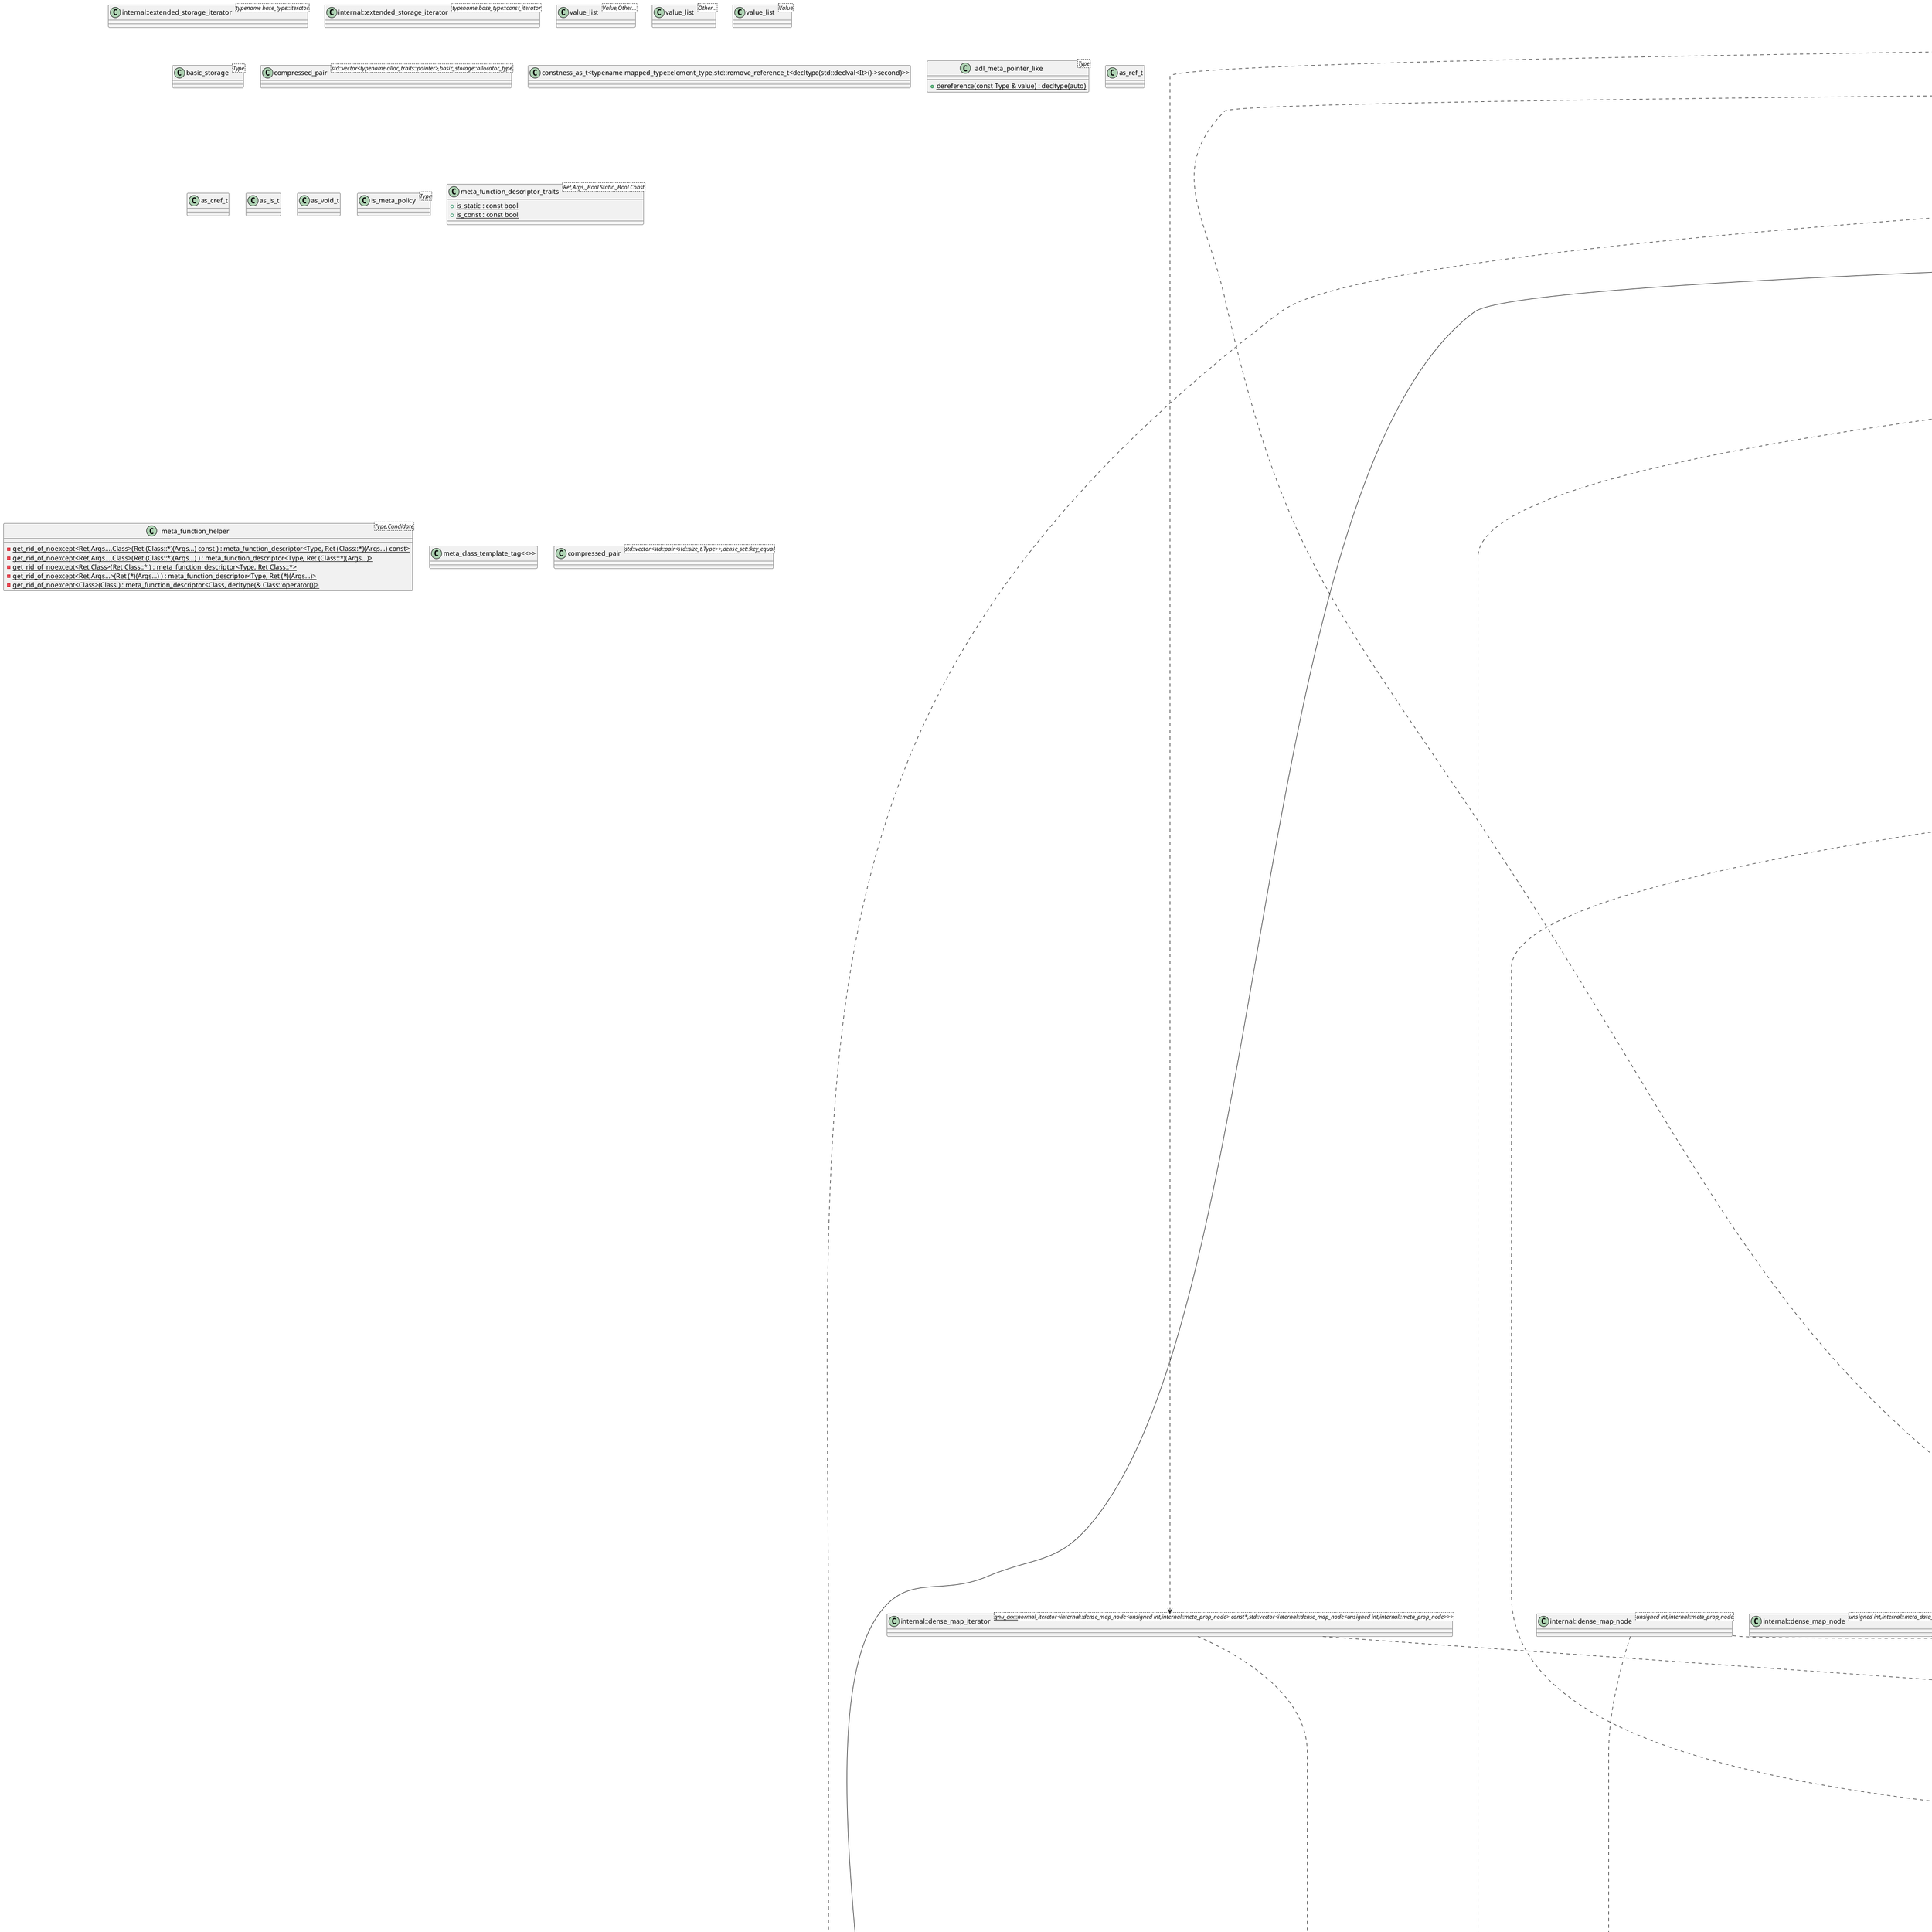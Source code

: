 @startuml
class "internal::dense_map_node<Key,Type>" as C_0001949040226502523653
class C_0001949040226502523653 {
}
class "internal::storage_iterator<std::vector<typename alloc_traits::pointer>>" as C_0002209338957740976162
class C_0002209338957740976162 {
}
class "internal::extended_storage_iterator<typename base_type::iterator,internal::storage_iterator<std::vector<typename alloc_traits::pointer>>>" as C_0000018044932043323221
class C_0000018044932043323221 {
}
class "internal::extended_storage_iterator<typename base_type::const_iterator,internal::storage_iterator<std::vector<typename alloc_traits::pointer>>>" as C_0000246104228557977884
class C_0000246104228557977884 {
}
class "internal::extended_storage_iterator<typename base_type::iterator>" as C_0000880421278423536144
class C_0000880421278423536144 {
}
class "internal::extended_storage_iterator<typename base_type::const_iterator>" as C_0001783428072821606564
class C_0001783428072821606564 {
}
class "internal::extended_group_iterator<basic_group<type_list<>,type_list<type-parameter-0-0...>,type_list<type-parameter-0-1...>>::iterator,owned_t,get_t<type-parameter-0-0...>>" as C_0000440103747575733986
class C_0000440103747575733986 {
}
class "internal::extended_group_iterator<basic_group<type_list<type-parameter-0-0...>,type_list<type-parameter-0-1...>,type_list<type-parameter-0-2...>>::iterator,owned_t<type-parameter-0-0...>,get_t<type-parameter-0-1...>>" as C_0001062876330760904480
class C_0001062876330760904480 {
}
class "internal::view_iterator<std::common_type_t<typename Get::base_type...,typename Exclude::base_type...>,sizeof...(Get) - 1u,sizeof...(Exclude)>" as C_0000390675639111256783
class C_0000390675639111256783 {
}
class "internal::extended_view_iterator<internal::view_iterator<std::common_type_t<typename Get::base_type...,typename Exclude::base_type...>,sizeof...(Get) - 1u,sizeof...(Exclude)>,Get...>" as C_0001780449445169454883
class C_0001780449445169454883 {
}
class "internal::meta_context" as C_0000538414692726589468
class C_0000538414692726589468 [[https://github.com/skypjack/entt/blob/fef921132cae7588213d0f9bcd2fb9c8ffd8b7fc/src/entt/meta/context.hpp#L21{meta_context}]] {
{static} +from(meta_ctx & ctx) : meta_context &
{static} +from(const meta_ctx & ctx) : const meta_context &
+value : dense_map<id_type,meta_type_node,identity> [[[https://github.com/skypjack/entt/blob/fef921132cae7588213d0f9bcd2fb9c8ffd8b7fc/src/entt/meta/context.hpp#L22{value}]]]
}
enum "internal::meta_traits" as C_0000280988144863594744
enum C_0000280988144863594744 [[https://github.com/skypjack/entt/blob/fef921132cae7588213d0f9bcd2fb9c8ffd8b7fc/src/entt/meta/node.hpp#L32{meta_traits}]] {
is_none
is_const
is_static
is_arithmetic
is_integral
is_signed
is_array
is_enum
is_class
is_meta_pointer_like
is_meta_sequence_container
is_meta_associative_container
_entt_enum_as_bitmask
}
class "internal::meta_prop_node" as C_0002287663038699269962
class C_0002287663038699269962 [[https://github.com/skypjack/entt/blob/fef921132cae7588213d0f9bcd2fb9c8ffd8b7fc/src/entt/meta/node.hpp#L50{meta_prop_node}]] {
+type : meta_type_node (*)(const meta_context &) noexcept [[[https://github.com/skypjack/entt/blob/fef921132cae7588213d0f9bcd2fb9c8ffd8b7fc/src/entt/meta/node.hpp#L51{type}]]]
+value : std::shared_ptr<void> [[[https://github.com/skypjack/entt/blob/fef921132cae7588213d0f9bcd2fb9c8ffd8b7fc/src/entt/meta/node.hpp#L52{value}]]]
}
class "internal::meta_base_node" as C_0001914246467647862418
class C_0001914246467647862418 [[https://github.com/skypjack/entt/blob/fef921132cae7588213d0f9bcd2fb9c8ffd8b7fc/src/entt/meta/node.hpp#L55{meta_base_node}]] {
+type : meta_type_node (*)(const meta_context &) noexcept [[[https://github.com/skypjack/entt/blob/fef921132cae7588213d0f9bcd2fb9c8ffd8b7fc/src/entt/meta/node.hpp#L56{type}]]]
+cast : const void *(*)(const void *) noexcept [[[https://github.com/skypjack/entt/blob/fef921132cae7588213d0f9bcd2fb9c8ffd8b7fc/src/entt/meta/node.hpp#L57{cast}]]]
}
class "internal::meta_conv_node" as C_0001744731429327847043
class C_0001744731429327847043 [[https://github.com/skypjack/entt/blob/fef921132cae7588213d0f9bcd2fb9c8ffd8b7fc/src/entt/meta/node.hpp#L60{meta_conv_node}]] {
+conv : meta_any (*)(const meta_ctx &,const void *) [[[https://github.com/skypjack/entt/blob/fef921132cae7588213d0f9bcd2fb9c8ffd8b7fc/src/entt/meta/node.hpp#L61{conv}]]]
}
class "internal::meta_ctor_node" as C_0001899008894225588729
class C_0001899008894225588729 [[https://github.com/skypjack/entt/blob/fef921132cae7588213d0f9bcd2fb9c8ffd8b7fc/src/entt/meta/node.hpp#L64{meta_ctor_node}]] {
+arity : size_type [[[https://github.com/skypjack/entt/blob/fef921132cae7588213d0f9bcd2fb9c8ffd8b7fc/src/entt/meta/node.hpp#L67{arity}]]]
+arg : meta_type (*)(const meta_ctx &,const size_type) noexcept [[[https://github.com/skypjack/entt/blob/fef921132cae7588213d0f9bcd2fb9c8ffd8b7fc/src/entt/meta/node.hpp#L68{arg}]]]
+invoke : meta_any (*)(const meta_ctx &,meta_any *const) [[[https://github.com/skypjack/entt/blob/fef921132cae7588213d0f9bcd2fb9c8ffd8b7fc/src/entt/meta/node.hpp#L69{invoke}]]]
}
class "internal::meta_dtor_node" as C_0000027853839799635237
class C_0000027853839799635237 [[https://github.com/skypjack/entt/blob/fef921132cae7588213d0f9bcd2fb9c8ffd8b7fc/src/entt/meta/node.hpp#L72{meta_dtor_node}]] {
+dtor : void (*)(void *) [[[https://github.com/skypjack/entt/blob/fef921132cae7588213d0f9bcd2fb9c8ffd8b7fc/src/entt/meta/node.hpp#L73{dtor}]]]
}
class "internal::meta_data_node" as C_0001300544611355739027
class C_0001300544611355739027 [[https://github.com/skypjack/entt/blob/fef921132cae7588213d0f9bcd2fb9c8ffd8b7fc/src/entt/meta/node.hpp#L76{meta_data_node}]] {
+traits : meta_traits [[[https://github.com/skypjack/entt/blob/fef921132cae7588213d0f9bcd2fb9c8ffd8b7fc/src/entt/meta/node.hpp#L79{traits}]]]
+arity : size_type [[[https://github.com/skypjack/entt/blob/fef921132cae7588213d0f9bcd2fb9c8ffd8b7fc/src/entt/meta/node.hpp#L80{arity}]]]
+type : meta_type_node (*)(const meta_context &) noexcept [[[https://github.com/skypjack/entt/blob/fef921132cae7588213d0f9bcd2fb9c8ffd8b7fc/src/entt/meta/node.hpp#L81{type}]]]
+arg : meta_type (*)(const meta_ctx &,const size_type) noexcept [[[https://github.com/skypjack/entt/blob/fef921132cae7588213d0f9bcd2fb9c8ffd8b7fc/src/entt/meta/node.hpp#L82{arg}]]]
+set : bool (*)(meta_handle,meta_any) [[[https://github.com/skypjack/entt/blob/fef921132cae7588213d0f9bcd2fb9c8ffd8b7fc/src/entt/meta/node.hpp#L83{set}]]]
+get : meta_any (*)(const meta_ctx &,meta_handle) [[[https://github.com/skypjack/entt/blob/fef921132cae7588213d0f9bcd2fb9c8ffd8b7fc/src/entt/meta/node.hpp#L84{get}]]]
+prop : dense_map<id_type,meta_prop_node,identity> [[[https://github.com/skypjack/entt/blob/fef921132cae7588213d0f9bcd2fb9c8ffd8b7fc/src/entt/meta/node.hpp#L85{prop}]]]
}
class "internal::meta_func_node" as C_0000946352673696314221
class C_0000946352673696314221 [[https://github.com/skypjack/entt/blob/fef921132cae7588213d0f9bcd2fb9c8ffd8b7fc/src/entt/meta/node.hpp#L88{meta_func_node}]] {
+traits : meta_traits [[[https://github.com/skypjack/entt/blob/fef921132cae7588213d0f9bcd2fb9c8ffd8b7fc/src/entt/meta/node.hpp#L91{traits}]]]
+arity : size_type [[[https://github.com/skypjack/entt/blob/fef921132cae7588213d0f9bcd2fb9c8ffd8b7fc/src/entt/meta/node.hpp#L92{arity}]]]
+ret : meta_type_node (*)(const meta_context &) noexcept [[[https://github.com/skypjack/entt/blob/fef921132cae7588213d0f9bcd2fb9c8ffd8b7fc/src/entt/meta/node.hpp#L93{ret}]]]
+arg : meta_type (*)(const meta_ctx &,const size_type) noexcept [[[https://github.com/skypjack/entt/blob/fef921132cae7588213d0f9bcd2fb9c8ffd8b7fc/src/entt/meta/node.hpp#L94{arg}]]]
+invoke : meta_any (*)(const meta_ctx &,meta_handle,meta_any *const) [[[https://github.com/skypjack/entt/blob/fef921132cae7588213d0f9bcd2fb9c8ffd8b7fc/src/entt/meta/node.hpp#L95{invoke}]]]
+next : std::shared_ptr<meta_func_node> [[[https://github.com/skypjack/entt/blob/fef921132cae7588213d0f9bcd2fb9c8ffd8b7fc/src/entt/meta/node.hpp#L96{next}]]]
+prop : dense_map<id_type,meta_prop_node,identity> [[[https://github.com/skypjack/entt/blob/fef921132cae7588213d0f9bcd2fb9c8ffd8b7fc/src/entt/meta/node.hpp#L97{prop}]]]
}
class "internal::meta_template_node" as C_0001018405862232678881
class C_0001018405862232678881 [[https://github.com/skypjack/entt/blob/fef921132cae7588213d0f9bcd2fb9c8ffd8b7fc/src/entt/meta/node.hpp#L100{meta_template_node}]] {
+arity : size_type [[[https://github.com/skypjack/entt/blob/fef921132cae7588213d0f9bcd2fb9c8ffd8b7fc/src/entt/meta/node.hpp#L103{arity}]]]
+type : meta_type_node (*)(const meta_context &) noexcept [[[https://github.com/skypjack/entt/blob/fef921132cae7588213d0f9bcd2fb9c8ffd8b7fc/src/entt/meta/node.hpp#L104{type}]]]
+arg : meta_type_node (*)(const meta_context &,const size_type) noexcept [[[https://github.com/skypjack/entt/blob/fef921132cae7588213d0f9bcd2fb9c8ffd8b7fc/src/entt/meta/node.hpp#L105{arg}]]]
}
class "internal::meta_type_descriptor" as C_0001527251533333513449
class C_0001527251533333513449 [[https://github.com/skypjack/entt/blob/fef921132cae7588213d0f9bcd2fb9c8ffd8b7fc/src/entt/meta/node.hpp#L108{meta_type_descriptor}]] {
+ctor : dense_map<id_type,meta_ctor_node,identity> [[[https://github.com/skypjack/entt/blob/fef921132cae7588213d0f9bcd2fb9c8ffd8b7fc/src/entt/meta/node.hpp#L109{ctor}]]]
+base : dense_map<id_type,meta_base_node,identity> [[[https://github.com/skypjack/entt/blob/fef921132cae7588213d0f9bcd2fb9c8ffd8b7fc/src/entt/meta/node.hpp#L110{base}]]]
+conv : dense_map<id_type,meta_conv_node,identity> [[[https://github.com/skypjack/entt/blob/fef921132cae7588213d0f9bcd2fb9c8ffd8b7fc/src/entt/meta/node.hpp#L111{conv}]]]
+data : dense_map<id_type,meta_data_node,identity> [[[https://github.com/skypjack/entt/blob/fef921132cae7588213d0f9bcd2fb9c8ffd8b7fc/src/entt/meta/node.hpp#L112{data}]]]
+func : dense_map<id_type,meta_func_node,identity> [[[https://github.com/skypjack/entt/blob/fef921132cae7588213d0f9bcd2fb9c8ffd8b7fc/src/entt/meta/node.hpp#L113{func}]]]
+prop : dense_map<id_type,meta_prop_node,identity> [[[https://github.com/skypjack/entt/blob/fef921132cae7588213d0f9bcd2fb9c8ffd8b7fc/src/entt/meta/node.hpp#L114{prop}]]]
}
class "internal::meta_type_node" as C_0000525053821134233418
class C_0000525053821134233418 [[https://github.com/skypjack/entt/blob/fef921132cae7588213d0f9bcd2fb9c8ffd8b7fc/src/entt/meta/node.hpp#L117{meta_type_node}]] {
+info : const type_info * [[[https://github.com/skypjack/entt/blob/fef921132cae7588213d0f9bcd2fb9c8ffd8b7fc/src/entt/meta/node.hpp#L120{info}]]]
+id : id_type [[[https://github.com/skypjack/entt/blob/fef921132cae7588213d0f9bcd2fb9c8ffd8b7fc/src/entt/meta/node.hpp#L121{id}]]]
+traits : meta_traits [[[https://github.com/skypjack/entt/blob/fef921132cae7588213d0f9bcd2fb9c8ffd8b7fc/src/entt/meta/node.hpp#L122{traits}]]]
+size_of : size_type [[[https://github.com/skypjack/entt/blob/fef921132cae7588213d0f9bcd2fb9c8ffd8b7fc/src/entt/meta/node.hpp#L123{size_of}]]]
+resolve : meta_type_node (*)(const meta_context &) noexcept [[[https://github.com/skypjack/entt/blob/fef921132cae7588213d0f9bcd2fb9c8ffd8b7fc/src/entt/meta/node.hpp#L124{resolve}]]]
+remove_pointer : meta_type_node (*)(const meta_context &) noexcept [[[https://github.com/skypjack/entt/blob/fef921132cae7588213d0f9bcd2fb9c8ffd8b7fc/src/entt/meta/node.hpp#L125{remove_pointer}]]]
+default_constructor : meta_any (*)(const meta_ctx &) [[[https://github.com/skypjack/entt/blob/fef921132cae7588213d0f9bcd2fb9c8ffd8b7fc/src/entt/meta/node.hpp#L126{default_constructor}]]]
+conversion_helper : double (*)(void *,const void *) [[[https://github.com/skypjack/entt/blob/fef921132cae7588213d0f9bcd2fb9c8ffd8b7fc/src/entt/meta/node.hpp#L127{conversion_helper}]]]
+from_void : meta_any (*)(const meta_ctx &,void *,const void *) [[[https://github.com/skypjack/entt/blob/fef921132cae7588213d0f9bcd2fb9c8ffd8b7fc/src/entt/meta/node.hpp#L128{from_void}]]]
+templ : meta_template_node [[[https://github.com/skypjack/entt/blob/fef921132cae7588213d0f9bcd2fb9c8ffd8b7fc/src/entt/meta/node.hpp#L129{templ}]]]
+dtor : meta_dtor_node [[[https://github.com/skypjack/entt/blob/fef921132cae7588213d0f9bcd2fb9c8ffd8b7fc/src/entt/meta/node.hpp#L130{dtor}]]]
+details : std::shared_ptr<meta_type_descriptor> [[[https://github.com/skypjack/entt/blob/fef921132cae7588213d0f9bcd2fb9c8ffd8b7fc/src/entt/meta/node.hpp#L131{details}]]]
}
class "internal::meta_range_iterator<Type,It>" as C_0001680061593450782610
class C_0001680061593450782610 [[https://github.com/skypjack/entt/blob/fef921132cae7588213d0f9bcd2fb9c8ffd8b7fc/src/entt/meta/range.hpp#L21{meta_range_iterator}]] {
+meta_range_iterator<Type, It>() : void
+meta_range_iterator<Type, It>(const meta_ctx & area, const It iter) : void
+operator++() : meta_range_iterator<Type,It> &
+operator++(int ) : meta_range_iterator<Type,It>
+operator--() : meta_range_iterator<Type,It> &
+operator--(int ) : meta_range_iterator<Type,It>
+operator+=(const difference_type value) : meta_range_iterator<Type,It> &
+operator+(const difference_type value) const : meta_range_iterator<Type,It>
+operator-=(const difference_type value) : meta_range_iterator<Type,It> &
+operator-(const difference_type value) const : meta_range_iterator<Type,It>
+operator[](const difference_type value) const : reference
+operator->() const : pointer
+operator*() const : reference
-it : It [[[https://github.com/skypjack/entt/blob/fef921132cae7588213d0f9bcd2fb9c8ffd8b7fc/src/entt/meta/range.hpp#L94{it}]]]
-ctx : const meta_ctx * [[[https://github.com/skypjack/entt/blob/fef921132cae7588213d0f9bcd2fb9c8ffd8b7fc/src/entt/meta/range.hpp#L95{ctx}]]]
}
class "internal::dense_map_node<unsigned int,internal::meta_prop_node>" as C_0001416586396588278868
class C_0001416586396588278868 {
}
class "internal::dense_map_iterator<__gnu_cxx::__normal_iterator<internal::dense_map_node<unsigned int,internal::meta_prop_node> const*,std::vector<internal::dense_map_node<unsigned int,internal::meta_prop_node>>>>" as C_0000256005029522348866
class C_0000256005029522348866 {
}
class "internal::meta_range_iterator<meta_prop,internal::dense_map_iterator<__gnu_cxx::__normal_iterator<internal::dense_map_node<unsigned int,internal::meta_prop_node> const*,std::vector<internal::dense_map_node<unsigned int,internal::meta_prop_node>>>>>" as C_0002022177154570931656
class C_0002022177154570931656 {
}
class "internal::dense_map_node<unsigned int,internal::meta_base_node>" as C_0000754015702115002224
class C_0000754015702115002224 {
}
class "internal::dense_map_iterator<__gnu_cxx::__normal_iterator<internal::dense_map_node<unsigned int,internal::meta_base_node> const*,std::vector<internal::dense_map_node<unsigned int,internal::meta_base_node>>>>" as C_0001730869697943472033
class C_0001730869697943472033 {
}
class "internal::meta_range_iterator<meta_type,internal::dense_map_iterator<__gnu_cxx::__normal_iterator<internal::dense_map_node<unsigned int,internal::meta_base_node> const*,std::vector<internal::dense_map_node<unsigned int,internal::meta_base_node>>>>>" as C_0000687779808449181748
class C_0000687779808449181748 {
}
class "internal::dense_map_node<unsigned int,internal::meta_data_node>" as C_0001884142664040392323
class C_0001884142664040392323 {
}
class "internal::dense_map_iterator<__gnu_cxx::__normal_iterator<internal::dense_map_node<unsigned int,internal::meta_data_node> const*,std::vector<internal::dense_map_node<unsigned int,internal::meta_data_node>>>>" as C_0001620061075178992792
class C_0001620061075178992792 {
}
class "internal::meta_range_iterator<meta_data,internal::dense_map_iterator<__gnu_cxx::__normal_iterator<internal::dense_map_node<unsigned int,internal::meta_data_node> const*,std::vector<internal::dense_map_node<unsigned int,internal::meta_data_node>>>>>" as C_0000948210315575492179
class C_0000948210315575492179 {
}
class "internal::dense_map_node<unsigned int,internal::meta_func_node>" as C_0001766152460412506334
class C_0001766152460412506334 {
}
class "internal::dense_map_iterator<__gnu_cxx::__normal_iterator<internal::dense_map_node<unsigned int,internal::meta_func_node> const*,std::vector<internal::dense_map_node<unsigned int,internal::meta_func_node>>>>" as C_0001946512673470579741
class C_0001946512673470579741 {
}
class "internal::meta_range_iterator<meta_func,internal::dense_map_iterator<__gnu_cxx::__normal_iterator<internal::dense_map_node<unsigned int,internal::meta_func_node> const*,std::vector<internal::dense_map_node<unsigned int,internal::meta_func_node>>>>>" as C_0001890063025567647345
class C_0001890063025567647345 {
}
class "internal::is_dynamic_sequence_container<,=void>" as C_0001962535575840304398
class C_0001962535575840304398 [[https://github.com/skypjack/entt/blob/fef921132cae7588213d0f9bcd2fb9c8ffd8b7fc/src/entt/meta/container.hpp#L30{is_dynamic_sequence_container}]] {
}
class "internal::is_dynamic_sequence_container<Type,void>" as C_0001155409705821895096
class C_0001155409705821895096 [[https://github.com/skypjack/entt/blob/fef921132cae7588213d0f9bcd2fb9c8ffd8b7fc/src/entt/meta/container.hpp#L33{is_dynamic_sequence_container}]] {
}
class "internal::is_key_only_meta_associative_container<,=void>" as C_0000247160601387657120
class C_0000247160601387657120 [[https://github.com/skypjack/entt/blob/fef921132cae7588213d0f9bcd2fb9c8ffd8b7fc/src/entt/meta/container.hpp#L36{is_key_only_meta_associative_container}]] {
}
class "internal::is_key_only_meta_associative_container<Type,void>" as C_0002100854792893821829
class C_0002100854792893821829 [[https://github.com/skypjack/entt/blob/fef921132cae7588213d0f9bcd2fb9c8ffd8b7fc/src/entt/meta/container.hpp#L39{is_key_only_meta_associative_container}]] {
}
class "internal::basic_meta_sequence_container_traits<Type>" as C_0001210939812952245161
class C_0001210939812952245161 [[https://github.com/skypjack/entt/blob/fef921132cae7588213d0f9bcd2fb9c8ffd8b7fc/src/entt/meta/container.hpp#L42{basic_meta_sequence_container_traits}]] {
{static} +size(const any & container) : size_type
{static} +resize(any & container, size_type sz) : bool
{static} +iter(const meta_ctx & ctx, any & container, const bool as_end) : iterator
{static} +insert_or_erase(const meta_ctx & ctx, any & container, const any & handle, meta_any & value) : iterator
}
class "internal::basic_meta_associative_container_traits<Type>" as C_0001867570166306127929
class C_0001867570166306127929 [[https://github.com/skypjack/entt/blob/fef921132cae7588213d0f9bcd2fb9c8ffd8b7fc/src/entt/meta/container.hpp#L98{basic_meta_associative_container_traits}]] {
{static} +size(const any & container) : size_type
{static} +clear(any & container) : bool
{static} +iter(const meta_ctx & ctx, any & container, const bool as_end) : iterator
{static} +insert_or_erase(any & container, meta_any & key, meta_any & value) : size_type
{static} +find(const meta_ctx & ctx, any & container, meta_any & key) : iterator
{static} +key_only : const auto [[[https://github.com/skypjack/entt/blob/fef921132cae7588213d0f9bcd2fb9c8ffd8b7fc/src/entt/meta/container.hpp#L102{key_only}]]]
}
class "type_list<First,Other...>" as C_0001723716587279733623
class C_0001723716587279733623 {
}
class "type_list<Other...>" as C_0000401973545844492876
class C_0000401973545844492876 {
}
class "type_list<Type,Other...>" as C_0000496685335806935509
class C_0000496685335806935509 {
}
class "type_list" as C_0000816653833137337534
class C_0000816653833137337534 {
}
class "type_list<Type...>" as C_0000150299823092418682
class C_0000150299823092418682 {
}
class "value_list<Value,Other...>" as C_0001276342508473126665
class C_0001276342508473126665 {
}
class "value_list<Other...>" as C_0000669672540584988414
class C_0000669672540584988414 {
}
class "value_list<Value>" as C_0000114548431562228752
class C_0000114548431562228752 {
}
class "compressed_pair<std::vector<std::size_t>,dense_map::hasher>" as C_0001686486826919845415
class C_0001686486826919845415 {
}
class "compressed_pair<std::vector<internal::dense_map_node<Key,Type>>,dense_map::key_equal>" as C_0000507249114974527684
class C_0000507249114974527684 {
}
class "basic_storage<Type>" as C_0000604750336572959053
class C_0000604750336572959053 {
}
class "basic_registry" as C_0002264387755278828673
class C_0002264387755278828673 {
}
class "basic_handle<basic_registry,Args...>" as C_0000373210226805056699
class C_0000373210226805056699 {
}
class "type_list_transform_t<Get,storage_for>" as C_0001934751505825948529
class C_0001934751505825948529 {
}
class "type_list_transform_t<Exclude,storage_for>" as C_0001284155302502968847
class C_0001284155302502968847 {
}
class "basic_view<type_list_transform_t<Get,storage_for>,type_list_transform_t<Exclude,storage_for>>" as C_0001034581343962934250
class C_0001034581343962934250 {
}
class "type_list_transform_t<Owned,storage_for>" as C_0001818618597505735573
class C_0001818618597505735573 {
}
class "basic_group<type_list_transform_t<Owned,storage_for>,type_list_transform_t<Get,storage_for>,type_list_transform_t<Exclude,storage_for>>" as C_0002026173216716894202
class C_0002026173216716894202 {
}
class "basic_any" as C_0002066456960134789731
class C_0002066456960134789731 {
}
class "delegate<Ret(Args...)>" as C_0000011977380754407836
class C_0000011977380754407836 {
}
class "delegate<void(void *)>" as C_0001338234208699310194
class C_0001338234208699310194 {
}
class "sigh<Ret(Args...),Allocator>" as C_0001654528939521938342
class C_0001654528939521938342 {
}
class "basic_registry<typename Type::entity_type,typename Type::base_type::allocator_type>" as C_0000457430710378177051
class C_0000457430710378177051 {
}
class "sigh<void(basic_registry<typename Type::entity_type,typename Type::base_type::allocator_type> &,const typename Type::entity_type),typename Type::allocator_type>" as C_0001194940276112359990
class C_0001194940276112359990 {
}
class "compressed_pair<std::vector<typename alloc_traits::pointer>,basic_storage::allocator_type>" as C_0002071883873613020951
class C_0002071883873613020951 {
}
class "type_list<Owned...>" as C_0000152445147622989908
class C_0000152445147622989908 {
}
class "type_list<Get...>" as C_0001924778053637683860
class C_0001924778053637683860 {
}
class "type_list<Exclude...>" as C_0000880809990211728775
class C_0000880809990211728775 {
}
class "type_list<type-parameter-0-0...>" as C_0000551651351962443750
class C_0000551651351962443750 {
}
class "type_list<type-parameter-0-1...>" as C_0001445398420447762901
class C_0001445398420447762901 {
}
class "type_list<type-parameter-1-0...>" as C_0001581716270673090485
class C_0001581716270673090485 {
}
class "type_list<type-parameter-1-1...>" as C_0000515135022708998009
class C_0000515135022708998009 {
}
class "type_list<Get>" as C_0000546039440085833388
class C_0000546039440085833388 {
}
class "constness_as_t<typename mapped_type::element_type,std::remove_reference_t<decltype(std::declval<It>()->second)>>" as C_0001669075289880192202
class C_0001669075289880192202 {
}
class "basic_any<0u>" as C_0001720362734447604481
class C_0001720362734447604481 {
}
class "dense_map<internal::registry_context::key_type,basic_any<0u>,identity>" as C_0000234410286508720676
class C_0000234410286508720676 {
}
class "type_list<type-parameter-1-2...>" as C_0001713344560538845956
class C_0001713344560538845956 {
}
class "basic_sparse_set<Entity,Allocator>" as C_0000905480437473060417
class C_0000905480437473060417 {
}
class "dense_map<id_type,std::shared_ptr<basic_sparse_set<Entity,Allocator>>,identity,std::equal_to,typename alloc_traits::template rebind_alloc<std::pair<const id_type,std::shared_ptr<base_type>>>>" as C_0001783734328370983242
class C_0001783734328370983242 {
}
class "dense_map<id_type,internal::meta_type_node,identity>" as C_0001131971734310342207
class C_0001131971734310342207 {
}
class "meta_ctx_arg_t" as C_0000464234600847097780
class C_0000464234600847097780 [[https://github.com/skypjack/entt/blob/fef921132cae7588213d0f9bcd2fb9c8ffd8b7fc/src/entt/meta/context.hpp#L36{meta_ctx_arg_t}]] {
}
class "meta_ctx" as C_0002081920116707811987
class C_0002081920116707811987 [[https://github.com/skypjack/entt/blob/fef921132cae7588213d0f9bcd2fb9c8ffd8b7fc/src/entt/meta/context.hpp#L42{meta_ctx}]] {
}
class "adl_meta_pointer_like<Type>" as C_0000287995227400462696
class C_0000287995227400462696 [[https://github.com/skypjack/entt/blob/fef921132cae7588213d0f9bcd2fb9c8ffd8b7fc/src/entt/meta/adl_pointer.hpp#L22{adl_meta_pointer_like}]] {
{static} +dereference(const Type & value) : decltype(auto)
}
class "is_meta_pointer_like<>" as C_0000654842191423348582
class C_0000654842191423348582 [[https://github.com/skypjack/entt/blob/fef921132cae7588213d0f9bcd2fb9c8ffd8b7fc/src/entt/meta/type_traits.hpp#L36{is_meta_pointer_like}]] {
}
class "is_meta_pointer_like<const type-parameter-0-0>" as C_0001260407740088236296
class C_0001260407740088236296 [[https://github.com/skypjack/entt/blob/fef921132cae7588213d0f9bcd2fb9c8ffd8b7fc/src/entt/meta/type_traits.hpp#L44{is_meta_pointer_like}]] {
}
class "dense_map<id_type,internal::meta_prop_node,identity>" as C_0001822051852880390808
class C_0001822051852880390808 {
}
class "dense_map<id_type,internal::meta_ctor_node,identity>" as C_0000245335727889508469
class C_0000245335727889508469 {
}
class "dense_map<id_type,internal::meta_base_node,identity>" as C_0001461157616830626916
class C_0001461157616830626916 {
}
class "dense_map<id_type,internal::meta_conv_node,identity>" as C_0001393856659694978975
class C_0001393856659694978975 {
}
class "dense_map<id_type,internal::meta_data_node,identity>" as C_0000287209789921733675
class C_0000287209789921733675 {
}
class "dense_map<id_type,internal::meta_func_node,identity>" as C_0000478263940182268569
class C_0000478263940182268569 {
}
class "iterable_adaptor<internal::meta_range_iterator<Type,It>>" as C_0001880599329443562314
class C_0001880599329443562314 {
}
class "meta_sequence_container" as C_0001417960685261049940
class C_0001417960685261049940 [[https://github.com/skypjack/entt/blob/fef921132cae7588213d0f9bcd2fb9c8ffd8b7fc/src/entt/meta/meta.hpp#L30{meta_sequence_container}]] {
+meta_sequence_container(const meta_ctx & area = locator<meta_ctx>::value_or()) : void
+value_type() const : meta_type
+size() const : size_type
+resize(const size_type ) : bool
+clear() : bool
+begin() : iterator
+end() : iterator
+insert(iterator , meta_any ) : iterator
+erase(iterator ) : iterator
+operator[](const size_type ) : meta_any
+operator bool() const : bool
+rebind<Type>(any instance) : void
-ctx : const meta_ctx * [[[https://github.com/skypjack/entt/blob/fef921132cae7588213d0f9bcd2fb9c8ffd8b7fc/src/entt/meta/meta.hpp#L73{ctx}]]]
-value_type_node : internal::meta_type_node (*)(const internal::meta_context &) [[[https://github.com/skypjack/entt/blob/fef921132cae7588213d0f9bcd2fb9c8ffd8b7fc/src/entt/meta/meta.hpp#L74{value_type_node}]]]
-size_fn : size_type (*)(const any &) noexcept [[[https://github.com/skypjack/entt/blob/fef921132cae7588213d0f9bcd2fb9c8ffd8b7fc/src/entt/meta/meta.hpp#L75{size_fn}]]]
-resize_fn : bool (*)(any &,size_type) [[[https://github.com/skypjack/entt/blob/fef921132cae7588213d0f9bcd2fb9c8ffd8b7fc/src/entt/meta/meta.hpp#L76{resize_fn}]]]
-iter_fn : iterator (*)(const meta_ctx &,any &,const bool) [[[https://github.com/skypjack/entt/blob/fef921132cae7588213d0f9bcd2fb9c8ffd8b7fc/src/entt/meta/meta.hpp#L77{iter_fn}]]]
-insert_or_erase_fn : iterator (*)(const meta_ctx &,any &,const any &,meta_any &) [[[https://github.com/skypjack/entt/blob/fef921132cae7588213d0f9bcd2fb9c8ffd8b7fc/src/entt/meta/meta.hpp#L78{insert_or_erase_fn}]]]
-storage : any [[[https://github.com/skypjack/entt/blob/fef921132cae7588213d0f9bcd2fb9c8ffd8b7fc/src/entt/meta/meta.hpp#L79{storage}]]]
}
class "meta_associative_container" as C_0000367312427546747580
class C_0000367312427546747580 [[https://github.com/skypjack/entt/blob/fef921132cae7588213d0f9bcd2fb9c8ffd8b7fc/src/entt/meta/meta.hpp#L83{meta_associative_container}]] {
+meta_associative_container(const meta_ctx & area = locator<meta_ctx>::value_or()) : void
+key_only() const : bool
+key_type() const : meta_type
+mapped_type() const : meta_type
+value_type() const : meta_type
+size() const : size_type
+clear() : bool
+begin() : iterator
+end() : iterator
+insert(meta_any ) : bool
+insert(meta_any , meta_any ) : bool
+erase(meta_any ) : size_type
+find(meta_any ) : iterator
+operator bool() const : bool
+rebind<Type>(any instance) : void
-ctx : const meta_ctx * [[[https://github.com/skypjack/entt/blob/fef921132cae7588213d0f9bcd2fb9c8ffd8b7fc/src/entt/meta/meta.hpp#L136{ctx}]]]
-key_only_container : bool [[[https://github.com/skypjack/entt/blob/fef921132cae7588213d0f9bcd2fb9c8ffd8b7fc/src/entt/meta/meta.hpp#L137{key_only_container}]]]
-key_type_node : internal::meta_type_node (*)(const internal::meta_context &) [[[https://github.com/skypjack/entt/blob/fef921132cae7588213d0f9bcd2fb9c8ffd8b7fc/src/entt/meta/meta.hpp#L138{key_type_node}]]]
-mapped_type_node : internal::meta_type_node (*)(const internal::meta_context &) [[[https://github.com/skypjack/entt/blob/fef921132cae7588213d0f9bcd2fb9c8ffd8b7fc/src/entt/meta/meta.hpp#L139{mapped_type_node}]]]
-value_type_node : internal::meta_type_node (*)(const internal::meta_context &) [[[https://github.com/skypjack/entt/blob/fef921132cae7588213d0f9bcd2fb9c8ffd8b7fc/src/entt/meta/meta.hpp#L140{value_type_node}]]]
-size_fn : size_type (*)(const any &) noexcept [[[https://github.com/skypjack/entt/blob/fef921132cae7588213d0f9bcd2fb9c8ffd8b7fc/src/entt/meta/meta.hpp#L141{size_fn}]]]
-clear_fn : bool (*)(any &) [[[https://github.com/skypjack/entt/blob/fef921132cae7588213d0f9bcd2fb9c8ffd8b7fc/src/entt/meta/meta.hpp#L142{clear_fn}]]]
-iter_fn : iterator (*)(const meta_ctx &,any &,const bool) [[[https://github.com/skypjack/entt/blob/fef921132cae7588213d0f9bcd2fb9c8ffd8b7fc/src/entt/meta/meta.hpp#L143{iter_fn}]]]
-insert_or_erase_fn : size_type (*)(any &,meta_any &,meta_any &) [[[https://github.com/skypjack/entt/blob/fef921132cae7588213d0f9bcd2fb9c8ffd8b7fc/src/entt/meta/meta.hpp#L144{insert_or_erase_fn}]]]
-find_fn : iterator (*)(const meta_ctx &,any &,meta_any &) [[[https://github.com/skypjack/entt/blob/fef921132cae7588213d0f9bcd2fb9c8ffd8b7fc/src/entt/meta/meta.hpp#L145{find_fn}]]]
-storage : any [[[https://github.com/skypjack/entt/blob/fef921132cae7588213d0f9bcd2fb9c8ffd8b7fc/src/entt/meta/meta.hpp#L146{storage}]]]
}
class "meta_any" as C_0001968309773337949765
class C_0001968309773337949765 [[https://github.com/skypjack/entt/blob/fef921132cae7588213d0f9bcd2fb9c8ffd8b7fc/src/entt/meta/meta.hpp#L150{meta_any}]] {
-release() : void
-meta_any(const meta_ctx & area, const meta_any & other, any ref) : void
+meta_any() : void
+meta_any(meta_ctx_arg_t , const meta_ctx & area) : void
+meta_any(const meta_ctx & area, const meta_any & other) : void
+meta_any(const meta_ctx & area, meta_any && other) : void
+meta_any(const meta_any & other) = default : void
+meta_any(meta_any && other) : void
+~meta_any() : void
+operator=(const meta_any & other) : meta_any &
+operator=(meta_any && other) : meta_any &
+type() const : meta_type
+data() const : const void *
+data() : void *
+get(const id_type id) const : meta_any
+get(const id_type id) : meta_any
+allow_cast(const meta_type & type) const : meta_any
+allow_cast(const meta_type & type) : bool
+assign(const meta_any & other) : bool
+assign(meta_any && other) : bool
+reset() : void
+as_sequence_container() : meta_sequence_container
+as_sequence_container() const : meta_sequence_container
+as_associative_container() : meta_associative_container
+as_associative_container() const : meta_associative_container
+operator*() const : meta_any
+operator bool() const : bool
+operator==(const meta_any & other) const : bool
+operator!=(const meta_any & other) const : bool
+as_ref() : meta_any
+as_ref() const : meta_any
+owner() const : bool
{static} -basic_vtable<Type>(const operation op, const any & value, void * other) : void
+meta_any<Type,Args...>(std::in_place_type_t<Type> , Args &&... args) : void
+meta_any<Type,Args...>(const meta_ctx & area, std::in_place_type_t<Type> , Args &&... args) : void
+meta_any<Type,=std::enable_if_t<! std::is_same_v<std::decay_t<Type>, meta_any> >>(Type && value) : void
+meta_any<Type,=std::enable_if_t<! std::is_same_v<std::decay_t<Type>, meta_any> >>(const meta_ctx & area, Type && value) : void
+operator=<Type>(Type && value) : std::enable_if_t<! std::is_same_v<std::decay_t<Type>, meta_any>, meta_any &>
+invoke<Args...>(const id_type id, Args &&... args) : meta_any
+invoke<Args...>(const id_type id, Args &&... args) : meta_any
+set<Type>(const id_type id, Type && value) : _Bool
+try_cast<Type>() : const Type *
+try_cast<Type>() : Type *
+cast<Type>() : Type
+cast<Type>() : Type
+allow_cast<Type>() : meta_any
+allow_cast<Type>() : _Bool
+emplace<Type,Args...>(Args &&... args) : void
-storage : any [[[https://github.com/skypjack/entt/blob/fef921132cae7588213d0f9bcd2fb9c8ffd8b7fc/src/entt/meta/meta.hpp#L602{storage}]]]
-ctx : const meta_ctx * [[[https://github.com/skypjack/entt/blob/fef921132cae7588213d0f9bcd2fb9c8ffd8b7fc/src/entt/meta/meta.hpp#L603{ctx}]]]
-node : internal::meta_type_node [[[https://github.com/skypjack/entt/blob/fef921132cae7588213d0f9bcd2fb9c8ffd8b7fc/src/entt/meta/meta.hpp#L604{node}]]]
-vtable : vtable_type * [[[https://github.com/skypjack/entt/blob/fef921132cae7588213d0f9bcd2fb9c8ffd8b7fc/src/entt/meta/meta.hpp#L605{vtable}]]]
}
enum "meta_any::operation" as C_0001491525687593005245
enum C_0001491525687593005245 [[https://github.com/skypjack/entt/blob/fef921132cae7588213d0f9bcd2fb9c8ffd8b7fc/src/entt/meta/meta.hpp#L151{meta_any##operation}]] {
deref
seq
assoc
}
class "meta_handle" as C_0001434100633440438851
class C_0001434100633440438851 [[https://github.com/skypjack/entt/blob/fef921132cae7588213d0f9bcd2fb9c8ffd8b7fc/src/entt/meta/meta.hpp#L638{meta_handle}]] {
+meta_handle() : void
+meta_handle(meta_ctx_arg_t , const meta_ctx & area) : void
+meta_handle(meta_any & value) : void
+meta_handle(const meta_any & value) : void
+meta_handle(const meta_ctx & area, const meta_handle & other) : void
+meta_handle(const meta_ctx & area, meta_handle && other) : void
+meta_handle(const meta_handle & ) : void
+meta_handle(meta_handle && ) = default : void
+operator=(const meta_handle & ) : meta_handle &
+operator=(meta_handle && ) = default : meta_handle &
+operator bool() const : bool
+operator->() : meta_any *
+operator->() const : const meta_any *
+meta_handle<Type,=std::enable_if_t<! std::is_same_v<std::decay_t<Type>, meta_handle> >>(const meta_ctx & ctx, Type & value) : void
+meta_handle<Type,=std::enable_if_t<! std::is_same_v<std::decay_t<Type>, meta_handle> >>(Type & value) : void
-any : meta_any [[[https://github.com/skypjack/entt/blob/fef921132cae7588213d0f9bcd2fb9c8ffd8b7fc/src/entt/meta/meta.hpp#L739{any}]]]
}
class "meta_prop" as C_0001799673578591754172
class C_0001799673578591754172 [[https://github.com/skypjack/entt/blob/fef921132cae7588213d0f9bcd2fb9c8ffd8b7fc/src/entt/meta/meta.hpp#L743{meta_prop}]] {
+meta_prop() : void
+meta_prop(const meta_ctx & area, const internal::meta_prop_node & curr) : void
+value() const : meta_any
+operator bool() const : bool
-node : const internal::meta_prop_node * [[[https://github.com/skypjack/entt/blob/fef921132cae7588213d0f9bcd2fb9c8ffd8b7fc/src/entt/meta/meta.hpp#L775{node}]]]
-ctx : const meta_ctx * [[[https://github.com/skypjack/entt/blob/fef921132cae7588213d0f9bcd2fb9c8ffd8b7fc/src/entt/meta/meta.hpp#L776{ctx}]]]
}
class "iterable_adaptor<internal::meta_range_iterator<meta_prop,internal::dense_map_iterator<__gnu_cxx::__normal_iterator<internal::dense_map_node<unsigned int,internal::meta_prop_node> const*,std::vector<internal::dense_map_node<unsigned int,internal::meta_prop_node>>>>>>" as C_0001282284798058207477
class C_0001282284798058207477 {
}
class "meta_data" as C_0000112740822490093753
class C_0000112740822490093753 [[https://github.com/skypjack/entt/blob/fef921132cae7588213d0f9bcd2fb9c8ffd8b7fc/src/entt/meta/meta.hpp#L780{meta_data}]] {
+meta_data() : void
+meta_data(const meta_ctx & area, const internal::meta_data_node & curr) : void
+arity() const : size_type
+is_const() const : bool
+is_static() const : bool
+type() const : meta_type
+get(meta_handle instance) const : meta_any
+arg(const size_type index) const : meta_type
+prop() const : iterable_adaptor<meta_prop,typename decltype(internal::meta_data_node::prop)::const_iterator>
+prop(const id_type key) const : meta_prop
+operator bool() const : bool
+set<Type>(meta_handle instance, Type && value) : _Bool
-node : const internal::meta_data_node * [[[https://github.com/skypjack/entt/blob/fef921132cae7588213d0f9bcd2fb9c8ffd8b7fc/src/entt/meta/meta.hpp#L880{node}]]]
-ctx : const meta_ctx * [[[https://github.com/skypjack/entt/blob/fef921132cae7588213d0f9bcd2fb9c8ffd8b7fc/src/entt/meta/meta.hpp#L881{ctx}]]]
}
class "meta_func" as C_0000702095689945499751
class C_0000702095689945499751 [[https://github.com/skypjack/entt/blob/fef921132cae7588213d0f9bcd2fb9c8ffd8b7fc/src/entt/meta/meta.hpp#L885{meta_func}]] {
+meta_func() : void
+meta_func(const meta_ctx & area, const internal::meta_func_node & curr) : void
+arity() const : size_type
+is_const() const : bool
+is_static() const : bool
+ret() const : meta_type
+arg(const size_type index) const : meta_type
+invoke(meta_handle instance, meta_any *const args, const size_type sz) const : meta_any
+prop() const : iterable_adaptor<meta_prop,typename decltype(internal::meta_func_node::prop)::const_iterator>
+prop(const id_type key) const : meta_prop
+next() const : meta_func
+operator bool() const : bool
+invoke<Args...>(meta_handle instance, Args &&... args) : meta_any
-node : const internal::meta_func_node * [[[https://github.com/skypjack/entt/blob/fef921132cae7588213d0f9bcd2fb9c8ffd8b7fc/src/entt/meta/meta.hpp#L1001{node}]]]
-ctx : const meta_ctx * [[[https://github.com/skypjack/entt/blob/fef921132cae7588213d0f9bcd2fb9c8ffd8b7fc/src/entt/meta/meta.hpp#L1002{ctx}]]]
}
class "iterable_adaptor<internal::meta_range_iterator<meta_type,internal::dense_map_iterator<__gnu_cxx::__normal_iterator<internal::dense_map_node<unsigned int,internal::meta_base_node> const*,std::vector<internal::dense_map_node<unsigned int,internal::meta_base_node>>>>>>" as C_0002046882851363651357
class C_0002046882851363651357 {
}
class "iterable_adaptor<internal::meta_range_iterator<meta_data,internal::dense_map_iterator<__gnu_cxx::__normal_iterator<internal::dense_map_node<unsigned int,internal::meta_data_node> const*,std::vector<internal::dense_map_node<unsigned int,internal::meta_data_node>>>>>>" as C_0000800305969371262710
class C_0000800305969371262710 {
}
class "iterable_adaptor<internal::meta_range_iterator<meta_func,internal::dense_map_iterator<__gnu_cxx::__normal_iterator<internal::dense_map_node<unsigned int,internal::meta_func_node> const*,std::vector<internal::dense_map_node<unsigned int,internal::meta_func_node>>>>>>" as C_0002155526758645616743
class C_0002155526758645616743 {
}
class "meta_type" as C_0001471774363206158135
class C_0001471774363206158135 [[https://github.com/skypjack/entt/blob/fef921132cae7588213d0f9bcd2fb9c8ffd8b7fc/src/entt/meta/meta.hpp#L1006{meta_type}]] {
+meta_type() : void
+meta_type(const meta_ctx & area, const internal::meta_type_node & curr) : void
+meta_type(const meta_ctx & area, const internal::meta_base_node & curr) : void
+info() const : const type_info &
+id() const : id_type
+size_of() const : size_type
+is_arithmetic() const : bool
+is_integral() const : bool
+is_signed() const : bool
+is_array() const : bool
+is_enum() const : bool
+is_class() const : bool
+is_pointer() const : bool
+remove_pointer() const : meta_type
+is_pointer_like() const : bool
+is_sequence_container() const : bool
+is_associative_container() const : bool
+is_template_specialization() const : bool
+template_arity() const : size_type
+template_type() const : meta_type
+template_arg(const size_type index) const : meta_type
+base() const : iterable_adaptor<meta_type,typename decltype(internal::meta_type_descriptor::base)::const_iterator>
+data() const : iterable_adaptor<meta_data,typename decltype(internal::meta_type_descriptor::data)::const_iterator>
+data(const id_type id) const : meta_data
+func() const : iterable_adaptor<meta_func,typename decltype(internal::meta_type_descriptor::func)::const_iterator>
+func(const id_type id) const : meta_func
+construct(meta_any *const args, const size_type sz) const : meta_any
+from_void(void * element) const : meta_any
+from_void(const void * element) const : meta_any
+invoke(const id_type id, meta_handle instance, meta_any *const args, const size_type sz) const : meta_any
+get(const id_type id, meta_handle instance) const : meta_any
+prop() const : iterable_adaptor<meta_prop,typename decltype(internal::meta_type_descriptor::prop)::const_iterator>
+prop(const id_type key) const : meta_prop
+operator bool() const : bool
+operator==(const meta_type & other) const : bool
-lookup<Func>(meta_any *const args, const typename internal::meta_type_node::size_type sz, bool constness, Func next) : auto
+construct<Args...>(Args &&... args) : meta_any
+invoke<Args...>(const id_type id, meta_handle instance, Args &&... args) : meta_any
+set<Type>(const id_type id, meta_handle instance, Type && value) : _Bool
-node : internal::meta_type_node [[[https://github.com/skypjack/entt/blob/fef921132cae7588213d0f9bcd2fb9c8ffd8b7fc/src/entt/meta/meta.hpp#L1479{node}]]]
-ctx : const meta_ctx * [[[https://github.com/skypjack/entt/blob/fef921132cae7588213d0f9bcd2fb9c8ffd8b7fc/src/entt/meta/meta.hpp#L1480{ctx}]]]
}
class "input_iterator_pointer<meta_sequence_container::meta_iterator::value_type>" as C_0001951273119444799997
class C_0001951273119444799997 {
}
class "meta_sequence_container::meta_iterator" as C_0001348020219268859095
class C_0001348020219268859095 [[https://github.com/skypjack/entt/blob/fef921132cae7588213d0f9bcd2fb9c8ffd8b7fc/src/entt/meta/meta.hpp#L1585{meta_sequence_container##meta_iterator}]] {
+meta_iterator() : void
+operator++() : meta_iterator &
+operator++(int value) : meta_iterator
+operator--() : meta_iterator &
+operator--(int value) : meta_iterator
+operator*() const : reference
+operator->() const : pointer
+operator bool() const : bool
+operator==(const meta_iterator & other) const : bool
+operator!=(const meta_iterator & other) const : bool
{static} -basic_vtable<It>(const operation op, const any & value, const std::ptrdiff_t offset, meta_any * other) : void
+meta_iterator<It>(const meta_ctx & area, It iter) : void
-ctx : const meta_ctx * [[[https://github.com/skypjack/entt/blob/fef921132cae7588213d0f9bcd2fb9c8ffd8b7fc/src/entt/meta/meta.hpp#L1672{ctx}]]]
-vtable : vtable_type * [[[https://github.com/skypjack/entt/blob/fef921132cae7588213d0f9bcd2fb9c8ffd8b7fc/src/entt/meta/meta.hpp#L1673{vtable}]]]
-handle : any [[[https://github.com/skypjack/entt/blob/fef921132cae7588213d0f9bcd2fb9c8ffd8b7fc/src/entt/meta/meta.hpp#L1674{handle}]]]
}
enum "meta_sequence_container::meta_iterator::operation" as C_0002083859142244320219
enum C_0002083859142244320219 [[https://github.com/skypjack/entt/blob/fef921132cae7588213d0f9bcd2fb9c8ffd8b7fc/src/entt/meta/meta.hpp#L1588{meta_sequence_container##meta_iterator##operation}]] {
incr
deref
}
class "input_iterator_pointer<std::pair<meta_any,meta_any>>" as C_0002236569433328520036
class C_0002236569433328520036 {
}
class "meta_associative_container::meta_iterator" as C_0000617200052185663862
class C_0000617200052185663862 [[https://github.com/skypjack/entt/blob/fef921132cae7588213d0f9bcd2fb9c8ffd8b7fc/src/entt/meta/meta.hpp#L1677{meta_associative_container##meta_iterator}]] {
+meta_iterator() : void
+operator++() : meta_iterator &
+operator++(int ) : meta_iterator
+operator*() const : reference
+operator->() const : pointer
+operator bool() const : bool
+operator==(const meta_iterator & other) const : bool
+operator!=(const meta_iterator & other) const : bool
{static} -basic_vtable<_Bool KeyOnly,It>(const operation op, const any & value, std::pair<meta_any,meta_any> * other) : void
+meta_iterator<_Bool KeyOnly,It>(const meta_ctx & area, std::integral_constant<bool,KeyOnly> , It iter) : void
-ctx : const meta_ctx * [[[https://github.com/skypjack/entt/blob/fef921132cae7588213d0f9bcd2fb9c8ffd8b7fc/src/entt/meta/meta.hpp#L1754{ctx}]]]
-vtable : vtable_type * [[[https://github.com/skypjack/entt/blob/fef921132cae7588213d0f9bcd2fb9c8ffd8b7fc/src/entt/meta/meta.hpp#L1755{vtable}]]]
-handle : any [[[https://github.com/skypjack/entt/blob/fef921132cae7588213d0f9bcd2fb9c8ffd8b7fc/src/entt/meta/meta.hpp#L1756{handle}]]]
}
enum "meta_associative_container::meta_iterator::operation" as C_0001781024582849168243
enum C_0001781024582849168243 [[https://github.com/skypjack/entt/blob/fef921132cae7588213d0f9bcd2fb9c8ffd8b7fc/src/entt/meta/meta.hpp#L1678{meta_associative_container##meta_iterator##operation}]] {
incr
deref
}
class "as_ref_t" as C_0001103417484490358886
class C_0001103417484490358886 [[https://github.com/skypjack/entt/blob/fef921132cae7588213d0f9bcd2fb9c8ffd8b7fc/src/entt/meta/policy.hpp#L9{as_ref_t}]] {
}
class "as_cref_t" as C_0000146673137024079387
class C_0000146673137024079387 [[https://github.com/skypjack/entt/blob/fef921132cae7588213d0f9bcd2fb9c8ffd8b7fc/src/entt/meta/policy.hpp#L23{as_cref_t}]] {
}
class "as_is_t" as C_0000923093982674114011
class C_0000923093982674114011 [[https://github.com/skypjack/entt/blob/fef921132cae7588213d0f9bcd2fb9c8ffd8b7fc/src/entt/meta/policy.hpp#L37{as_is_t}]] {
}
class "as_void_t" as C_0002076914652010932378
class C_0002076914652010932378 [[https://github.com/skypjack/entt/blob/fef921132cae7588213d0f9bcd2fb9c8ffd8b7fc/src/entt/meta/policy.hpp#L51{as_void_t}]] {
}
class "is_meta_policy<Type>" as C_0000975170008706517679
class C_0000975170008706517679 [[https://github.com/skypjack/entt/blob/fef921132cae7588213d0f9bcd2fb9c8ffd8b7fc/src/entt/meta/policy.hpp#L70{is_meta_policy}]] {
}
class "meta_function_descriptor_traits<Ret,Args,_Bool Static,_Bool Const>" as C_0000247512576201833618
class C_0000247512576201833618 [[https://github.com/skypjack/entt/blob/fef921132cae7588213d0f9bcd2fb9c8ffd8b7fc/src/entt/meta/utility.hpp#L24{meta_function_descriptor_traits}]] {
{static} +is_static : const bool [[[https://github.com/skypjack/entt/blob/fef921132cae7588213d0f9bcd2fb9c8ffd8b7fc/src/entt/meta/utility.hpp#L31{is_static}]]]
{static} +is_const : const bool [[[https://github.com/skypjack/entt/blob/fef921132cae7588213d0f9bcd2fb9c8ffd8b7fc/src/entt/meta/utility.hpp#L33{is_const}]]]
}
class "type_list<Args...>" as C_0002069939067833684929
class C_0002069939067833684929 {
}
class "type_list<Class const&,Args...>" as C_0001202959394162006474
class C_0001202959394162006474 {
}
class "meta_function_descriptor<Type,Ret (Class::*)(Args...)>" as C_0001932275979656827793
class C_0001932275979656827793 [[https://github.com/skypjack/entt/blob/fef921132cae7588213d0f9bcd2fb9c8ffd8b7fc/src/entt/meta/utility.hpp#L48{meta_function_descriptor}]] {
}
class "type_list<Class &,Args...>" as C_0002180609247602176846
class C_0002180609247602176846 {
}
class "type_list<Class &>" as C_0001538292789765646379
class C_0001538292789765646379 {
}
class "meta_function_descriptor<Type,Ret Class::*>" as C_0001910453016087782735
class C_0001910453016087782735 [[https://github.com/skypjack/entt/blob/fef921132cae7588213d0f9bcd2fb9c8ffd8b7fc/src/entt/meta/utility.hpp#L77{meta_function_descriptor}]] {
}
class "type_list<MaybeType,Args...>" as C_0002050445163208954030
class C_0002050445163208954030 {
}
class "meta_function_descriptor<Type,type-parameter-0-1 (*)(type-parameter-0-2,type-parameter-0-3...)>" as C_0000073653440954301769
class C_0000073653440954301769 [[https://github.com/skypjack/entt/blob/fef921132cae7588213d0f9bcd2fb9c8ffd8b7fc/src/entt/meta/utility.hpp#L92{meta_function_descriptor}]] {
}
class "meta_function_descriptor<Type,type-parameter-0-1 (*)()>" as C_0000982571462431432490
class C_0000982571462431432490 [[https://github.com/skypjack/entt/blob/fef921132cae7588213d0f9bcd2fb9c8ffd8b7fc/src/entt/meta/utility.hpp#L105{meta_function_descriptor}]] {
}
class "meta_function_helper<Type,Candidate>" as C_0000412818825903250046
class C_0000412818825903250046 [[https://github.com/skypjack/entt/blob/fef921132cae7588213d0f9bcd2fb9c8ffd8b7fc/src/entt/meta/utility.hpp#L122{meta_function_helper}]] {
{static} -get_rid_of_noexcept<Ret,Args...,Class>(Ret (Class::*)(Args...) const ) : meta_function_descriptor<Type, Ret (Class::*)(Args...) const>
{static} -get_rid_of_noexcept<Ret,Args...,Class>(Ret (Class::*)(Args...) ) : meta_function_descriptor<Type, Ret (Class::*)(Args...)>
{static} -get_rid_of_noexcept<Ret,Class>(Ret Class::* ) : meta_function_descriptor<Type, Ret Class::*>
{static} -get_rid_of_noexcept<Ret,Args...>(Ret (*)(Args...) ) : meta_function_descriptor<Type, Ret (*)(Args...)>
{static} -get_rid_of_noexcept<Class>(Class ) : meta_function_descriptor<Class, decltype(& Class::operator())>
}
class "meta_factory<Type>" as C_0000907837021403397683
class C_0000907837021403397683 [[https://github.com/skypjack/entt/blob/fef921132cae7588213d0f9bcd2fb9c8ffd8b7fc/src/entt/meta/factory.hpp#L91{meta_factory}]] {
+meta_factory<Type>() : void
+meta_factory<Type>(meta_ctx & area) : void
+type(const id_type id) : auto
-data<Setter,auto Getter,Policy,std::size_t... Index>(const id_type id, std::index_sequence<Index...> ) : void
+base<Base>() : auto
+conv<auto Candidate>() : auto
+conv<To>() : auto
+ctor<auto Candidate,Policy=as_is_t>() : auto
+ctor<Args...>() : auto
+dtor<auto Func>() : auto
+data<auto Data,Policy=as_is_t>(const id_type id) : auto
+data<auto Setter,auto Getter,Policy=as_is_t>(const id_type id) : auto
+data<Setter,auto Getter,Policy=as_is_t>(const id_type id) : auto
+func<auto Candidate,Policy=as_is_t>(const id_type id) : auto
+prop<Value...>(id_type id, Value &&... value) : meta_factory<Type>
-ctx : meta_ctx * [[[https://github.com/skypjack/entt/blob/fef921132cae7588213d0f9bcd2fb9c8ffd8b7fc/src/entt/meta/factory.hpp#L516{ctx}]]]
-bucket : dense_map<id_type,internal::meta_prop_node,identity> * [[[https://github.com/skypjack/entt/blob/fef921132cae7588213d0f9bcd2fb9c8ffd8b7fc/src/entt/meta/factory.hpp#L517{bucket}]]]
-info : const type_info * [[[https://github.com/skypjack/entt/blob/fef921132cae7588213d0f9bcd2fb9c8ffd8b7fc/src/entt/meta/factory.hpp#L518{info}]]]
}
class "meta_sequence_container_traits<>" as C_0000230208678398040471
class C_0000230208678398040471 [[https://github.com/skypjack/entt/blob/fef921132cae7588213d0f9bcd2fb9c8ffd8b7fc/src/entt/meta/type_traits.hpp#L21{meta_sequence_container_traits}]] {
}
class "meta_template_traits<>" as C_0000385755136283730185
class C_0000385755136283730185 [[https://github.com/skypjack/entt/blob/fef921132cae7588213d0f9bcd2fb9c8ffd8b7fc/src/entt/meta/type_traits.hpp#L14{meta_template_traits}]] {
}
class "meta_function_descriptor<,>" as C_0000601247120126870169
class C_0000601247120126870169 [[https://github.com/skypjack/entt/blob/fef921132cae7588213d0f9bcd2fb9c8ffd8b7fc/src/entt/meta/utility.hpp#L38{meta_function_descriptor}]] {
}
class "meta_associative_container_traits<>" as C_0001549829803570807279
class C_0001549829803570807279 [[https://github.com/skypjack/entt/blob/fef921132cae7588213d0f9bcd2fb9c8ffd8b7fc/src/entt/meta/type_traits.hpp#L28{meta_associative_container_traits}]] {
}
class "meta_class_template_tag<<>>" as C_0001741658610240792101
class C_0001741658610240792101 [[https://github.com/skypjack/entt/blob/fef921132cae7588213d0f9bcd2fb9c8ffd8b7fc/src/entt/meta/template.hpp#L10{meta_class_template_tag}]] {
}
class "meta_template_traits<Clazz<Args...>>" as C_0001678354601453987363
class C_0001678354601453987363 [[https://github.com/skypjack/entt/blob/fef921132cae7588213d0f9bcd2fb9c8ffd8b7fc/src/entt/meta/template.hpp#L18{meta_template_traits}]] {
}
class "compressed_pair<std::vector<std::size_t>,dense_set::hasher>" as C_0002082989189680990643
class C_0002082989189680990643 {
}
class "compressed_pair<std::vector<std::pair<std::size_t,Type>>,dense_set::key_equal>" as C_0001611725919328905677
class C_0001611725919328905677 {
}
class "meta_sequence_container_traits<std::vector<Args...>>" as C_0001812754514459660486
class C_0001812754514459660486 [[https://github.com/skypjack/entt/blob/fef921132cae7588213d0f9bcd2fb9c8ffd8b7fc/src/entt/meta/container.hpp#L167{meta_sequence_container_traits}]] {
}
class "meta_sequence_container_traits<std::array<Type,N>>" as C_0002305598377862199910
class C_0002305598377862199910 [[https://github.com/skypjack/entt/blob/fef921132cae7588213d0f9bcd2fb9c8ffd8b7fc/src/entt/meta/container.hpp#L176{meta_sequence_container_traits}]] {
}
class "meta_sequence_container_traits<std::list<Args...>>" as C_0001502033686155282154
class C_0001502033686155282154 [[https://github.com/skypjack/entt/blob/fef921132cae7588213d0f9bcd2fb9c8ffd8b7fc/src/entt/meta/container.hpp#L184{meta_sequence_container_traits}]] {
}
class "meta_sequence_container_traits<std::deque<Args...>>" as C_0000878375924534047847
class C_0000878375924534047847 [[https://github.com/skypjack/entt/blob/fef921132cae7588213d0f9bcd2fb9c8ffd8b7fc/src/entt/meta/container.hpp#L192{meta_sequence_container_traits}]] {
}
class "meta_associative_container_traits<std::map<Args...>>" as C_0000324436644607549379
class C_0000324436644607549379 [[https://github.com/skypjack/entt/blob/fef921132cae7588213d0f9bcd2fb9c8ffd8b7fc/src/entt/meta/container.hpp#L200{meta_associative_container_traits}]] {
}
class "meta_associative_container_traits<std::unordered_map<Args...>>" as C_0000706090232095899208
class C_0000706090232095899208 [[https://github.com/skypjack/entt/blob/fef921132cae7588213d0f9bcd2fb9c8ffd8b7fc/src/entt/meta/container.hpp#L209{meta_associative_container_traits}]] {
}
class "meta_associative_container_traits<std::set<Args...>>" as C_0000078098050595519435
class C_0000078098050595519435 [[https://github.com/skypjack/entt/blob/fef921132cae7588213d0f9bcd2fb9c8ffd8b7fc/src/entt/meta/container.hpp#L217{meta_associative_container_traits}]] {
}
class "meta_associative_container_traits<std::unordered_set<Args...>>" as C_0001354049406655093322
class C_0001354049406655093322 [[https://github.com/skypjack/entt/blob/fef921132cae7588213d0f9bcd2fb9c8ffd8b7fc/src/entt/meta/container.hpp#L226{meta_associative_container_traits}]] {
}
class "dense_map<Args...>" as C_0001348473980876857683
class C_0001348473980876857683 {
}
class "meta_associative_container_traits<dense_map<Args...>>" as C_0001372504806056304404
class C_0001372504806056304404 [[https://github.com/skypjack/entt/blob/fef921132cae7588213d0f9bcd2fb9c8ffd8b7fc/src/entt/meta/container.hpp#L234{meta_associative_container_traits}]] {
}
class "dense_set<Args...>" as C_0001734574189125363494
class C_0001734574189125363494 {
}
class "meta_associative_container_traits<dense_set<Args...>>" as C_0001514772364311316606
class C_0001514772364311316606 [[https://github.com/skypjack/entt/blob/fef921132cae7588213d0f9bcd2fb9c8ffd8b7fc/src/entt/meta/container.hpp#L242{meta_associative_container_traits}]] {
}
class "is_meta_pointer_like<Type *>" as C_0002027315653752367014
class C_0002027315653752367014 [[https://github.com/skypjack/entt/blob/fef921132cae7588213d0f9bcd2fb9c8ffd8b7fc/src/entt/meta/pointer.hpp#L15{is_meta_pointer_like}]] {
}
class "is_meta_pointer_like<Type[_Size]>" as C_0000841356564924522328
class C_0000841356564924522328 [[https://github.com/skypjack/entt/blob/fef921132cae7588213d0f9bcd2fb9c8ffd8b7fc/src/entt/meta/pointer.hpp#L24{is_meta_pointer_like}]] {
}
class "is_meta_pointer_like<std::shared_ptr<Type>>" as C_0002260232230584678565
class C_0002260232230584678565 [[https://github.com/skypjack/entt/blob/fef921132cae7588213d0f9bcd2fb9c8ffd8b7fc/src/entt/meta/pointer.hpp#L33{is_meta_pointer_like}]] {
}
class "is_meta_pointer_like<std::unique_ptr<Type>>" as C_0000742074985782975624
class C_0000742074985782975624 [[https://github.com/skypjack/entt/blob/fef921132cae7588213d0f9bcd2fb9c8ffd8b7fc/src/entt/meta/pointer.hpp#L43{is_meta_pointer_like}]] {
}
C_0001949040226502523653 ..|> C_0001949040226502523653
C_0000018044932043323221 ..> C_0002209338957740976162
C_0000246104228557977884 ..> C_0002209338957740976162
C_0000440103747575733986 ..> C_0000816653833137337534
C_0000440103747575733986 ..> C_0000551651351962443750
C_0001062876330760904480 ..> C_0000551651351962443750
C_0001062876330760904480 ..> C_0001445398420447762901
C_0001780449445169454883 ..> C_0000390675639111256783
C_0000538414692726589468 ..> C_0002081920116707811987
C_0000538414692726589468 o-- C_0001131971734310342207 : +value
C_0001300544611355739027 o-- C_0000280988144863594744 : +traits
C_0001300544611355739027 o-- C_0001822051852880390808 : +prop
C_0000946352673696314221 o-- C_0000280988144863594744 : +traits
C_0000946352673696314221 --> C_0000946352673696314221 : +next
C_0000946352673696314221 o-- C_0001822051852880390808 : +prop
C_0001527251533333513449 o-- C_0000245335727889508469 : +ctor
C_0001527251533333513449 o-- C_0001461157616830626916 : +base
C_0001527251533333513449 o-- C_0001393856659694978975 : +conv
C_0001527251533333513449 o-- C_0000287209789921733675 : +data
C_0001527251533333513449 o-- C_0000478263940182268569 : +func
C_0001527251533333513449 o-- C_0001822051852880390808 : +prop
C_0000525053821134233418 o-- C_0000280988144863594744 : +traits
C_0000525053821134233418 o-- C_0001018405862232678881 : +templ
C_0000525053821134233418 o-- C_0000027853839799635237 : +dtor
C_0000525053821134233418 --> C_0001527251533333513449 : +details
C_0001680061593450782610 ..> C_0002081920116707811987
C_0001680061593450782610 --> C_0002081920116707811987 : -ctx
C_0001416586396588278868 ..> C_0002287663038699269962
C_0001416586396588278868 ..|> C_0001949040226502523653
C_0000256005029522348866 ..> C_0002287663038699269962
C_0000256005029522348866 ..|> C_0001949040226502523653
C_0002022177154570931656 ..> C_0001799673578591754172
C_0002022177154570931656 ..> C_0002287663038699269962
C_0002022177154570931656 ..|> C_0001949040226502523653
C_0002022177154570931656 ..|> C_0001680061593450782610
C_0000754015702115002224 ..> C_0001914246467647862418
C_0000754015702115002224 ..|> C_0001949040226502523653
C_0001730869697943472033 ..> C_0001914246467647862418
C_0001730869697943472033 ..|> C_0001949040226502523653
C_0000687779808449181748 ..> C_0001471774363206158135
C_0000687779808449181748 ..> C_0001914246467647862418
C_0000687779808449181748 ..|> C_0001949040226502523653
C_0000687779808449181748 ..|> C_0001680061593450782610
C_0001884142664040392323 ..> C_0001300544611355739027
C_0001884142664040392323 ..|> C_0001949040226502523653
C_0001620061075178992792 ..> C_0001300544611355739027
C_0001620061075178992792 ..|> C_0001949040226502523653
C_0000948210315575492179 ..> C_0000112740822490093753
C_0000948210315575492179 ..> C_0001300544611355739027
C_0000948210315575492179 ..|> C_0001949040226502523653
C_0000948210315575492179 ..|> C_0001680061593450782610
C_0001766152460412506334 ..> C_0000946352673696314221
C_0001766152460412506334 ..|> C_0001949040226502523653
C_0001946512673470579741 ..> C_0000946352673696314221
C_0001946512673470579741 ..|> C_0001949040226502523653
C_0001890063025567647345 ..> C_0000702095689945499751
C_0001890063025567647345 ..> C_0000946352673696314221
C_0001890063025567647345 ..|> C_0001949040226502523653
C_0001890063025567647345 ..|> C_0001680061593450782610
C_0001155409705821895096 ..|> C_0001962535575840304398
C_0002100854792893821829 ..|> C_0000247160601387657120
C_0001210939812952245161 ..> C_0002066456960134789731
C_0001210939812952245161 ..> C_0002081920116707811987
C_0001210939812952245161 ..> C_0001968309773337949765
C_0001867570166306127929 ..> C_0002066456960134789731
C_0001867570166306127929 ..> C_0002081920116707811987
C_0001867570166306127929 ..> C_0001968309773337949765
C_0001723716587279733623 ..|> C_0000150299823092418682
C_0000401973545844492876 ..|> C_0001723716587279733623
C_0000496685335806935509 ..|> C_0001723716587279733623
C_0000150299823092418682 ..|> C_0001723716587279733623
C_0000507249114974527684 ..> C_0001949040226502523653
C_0000373210226805056699 ..> C_0002264387755278828673
C_0001284155302502968847 ..|> C_0001934751505825948529
C_0001034581343962934250 ..> C_0001934751505825948529
C_0001034581343962934250 ..> C_0001284155302502968847
C_0001818618597505735573 ..|> C_0001934751505825948529
C_0002026173216716894202 ..> C_0001818618597505735573
C_0002026173216716894202 ..> C_0001934751505825948529
C_0002026173216716894202 ..> C_0001284155302502968847
C_0001338234208699310194 ..|> C_0000011977380754407836
C_0001194940276112359990 ..> C_0000457430710378177051
C_0001194940276112359990 ..|> C_0001654528939521938342
C_0000152445147622989908 ..|> C_0001723716587279733623
C_0001924778053637683860 ..|> C_0001723716587279733623
C_0000880809990211728775 ..|> C_0001723716587279733623
C_0000551651351962443750 ..|> C_0001723716587279733623
C_0001445398420447762901 ..|> C_0001723716587279733623
C_0001581716270673090485 ..|> C_0001723716587279733623
C_0000515135022708998009 ..|> C_0001723716587279733623
C_0000546039440085833388 ..|> C_0001723716587279733623
C_0000234410286508720676 ..> C_0001720362734447604481
C_0001713344560538845956 ..|> C_0001723716587279733623
C_0001783734328370983242 ..> C_0000905480437473060417
C_0001131971734310342207 ..> C_0000525053821134233418
C_0002081920116707811987 <.. C_0000538414692726589468 : +<<friend>>
C_0000538414692726589468 <|-- C_0002081920116707811987
C_0001260407740088236296 ..|> C_0000654842191423348582
C_0001822051852880390808 ..> C_0002287663038699269962
C_0000245335727889508469 ..> C_0001899008894225588729
C_0001461157616830626916 ..> C_0001914246467647862418
C_0001393856659694978975 ..> C_0001744731429327847043
C_0000287209789921733675 ..> C_0001300544611355739027
C_0000478263940182268569 ..> C_0000946352673696314221
C_0001880599329443562314 ..> C_0001680061593450782610
C_0001417960685261049940 ..> C_0002081920116707811987
C_0001417960685261049940 ..> C_0001471774363206158135
C_0001417960685261049940 ..> C_0001968309773337949765
C_0001417960685261049940 ..> C_0002066456960134789731
C_0001417960685261049940 --> C_0002081920116707811987 : -ctx
C_0001417960685261049940 o-- C_0002066456960134789731 : -storage
C_0000367312427546747580 ..> C_0002081920116707811987
C_0000367312427546747580 ..> C_0001471774363206158135
C_0000367312427546747580 ..> C_0001968309773337949765
C_0000367312427546747580 ..> C_0002066456960134789731
C_0000367312427546747580 --> C_0002081920116707811987 : -ctx
C_0000367312427546747580 o-- C_0002066456960134789731 : -storage
C_0001968309773337949765 ..> C_0002081920116707811987
C_0001968309773337949765 ..> C_0002066456960134789731
C_0001968309773337949765 ..> C_0000464234600847097780
C_0001968309773337949765 ..> C_0001471774363206158135
C_0001968309773337949765 ..> C_0001417960685261049940
C_0001968309773337949765 ..> C_0000367312427546747580
C_0001968309773337949765 o-- C_0002066456960134789731 : -storage
C_0001968309773337949765 --> C_0002081920116707811987 : -ctx
C_0001968309773337949765 o-- C_0000525053821134233418 : -node
C_0001491525687593005245 --+ C_0001968309773337949765
C_0001434100633440438851 ..> C_0000464234600847097780
C_0001434100633440438851 ..> C_0002081920116707811987
C_0001434100633440438851 ..> C_0001968309773337949765
C_0001434100633440438851 o-- C_0001968309773337949765 : -any
C_0001799673578591754172 ..> C_0002081920116707811987
C_0001799673578591754172 ..> C_0002287663038699269962
C_0001799673578591754172 ..> C_0001968309773337949765
C_0001799673578591754172 --> C_0002287663038699269962 : -node
C_0001799673578591754172 --> C_0002081920116707811987 : -ctx
C_0001282284798058207477 ..> C_0000256005029522348866
C_0001282284798058207477 ..> C_0002022177154570931656
C_0001282284798058207477 ..|> C_0001880599329443562314
C_0000112740822490093753 ..> C_0002081920116707811987
C_0000112740822490093753 ..> C_0001300544611355739027
C_0000112740822490093753 ..> C_0001471774363206158135
C_0000112740822490093753 ..> C_0001434100633440438851
C_0000112740822490093753 ..> C_0001968309773337949765
C_0000112740822490093753 ..> C_0001799673578591754172
C_0000112740822490093753 ..> C_0001282284798058207477
C_0000112740822490093753 --> C_0001300544611355739027 : -node
C_0000112740822490093753 --> C_0002081920116707811987 : -ctx
C_0000702095689945499751 ..> C_0002081920116707811987
C_0000702095689945499751 ..> C_0000946352673696314221
C_0000702095689945499751 ..> C_0001471774363206158135
C_0000702095689945499751 ..> C_0001434100633440438851
C_0000702095689945499751 ..> C_0001968309773337949765
C_0000702095689945499751 ..> C_0001799673578591754172
C_0000702095689945499751 ..> C_0001282284798058207477
C_0000702095689945499751 --> C_0000946352673696314221 : -node
C_0000702095689945499751 --> C_0002081920116707811987 : -ctx
C_0002046882851363651357 ..> C_0001730869697943472033
C_0002046882851363651357 ..> C_0000687779808449181748
C_0002046882851363651357 ..|> C_0001880599329443562314
C_0000800305969371262710 ..> C_0001620061075178992792
C_0000800305969371262710 ..> C_0000948210315575492179
C_0000800305969371262710 ..|> C_0001880599329443562314
C_0002155526758645616743 ..> C_0001946512673470579741
C_0002155526758645616743 ..> C_0001890063025567647345
C_0002155526758645616743 ..|> C_0001880599329443562314
C_0001471774363206158135 ..> C_0002081920116707811987
C_0001471774363206158135 ..> C_0000525053821134233418
C_0001471774363206158135 ..> C_0001914246467647862418
C_0001471774363206158135 ..> C_0002046882851363651357
C_0001471774363206158135 ..> C_0000112740822490093753
C_0001471774363206158135 ..> C_0000800305969371262710
C_0001471774363206158135 ..> C_0000702095689945499751
C_0001471774363206158135 ..> C_0002155526758645616743
C_0001471774363206158135 ..> C_0001968309773337949765
C_0001471774363206158135 ..> C_0001434100633440438851
C_0001471774363206158135 ..> C_0001799673578591754172
C_0001471774363206158135 ..> C_0001282284798058207477
C_0001471774363206158135 o-- C_0000525053821134233418 : -node
C_0001471774363206158135 --> C_0002081920116707811987 : -ctx
C_0001348020219268859095 --+ C_0001417960685261049940
C_0001348020219268859095 ..> C_0001968309773337949765
C_0001348020219268859095 ..> C_0001951273119444799997
C_0001348020219268859095 ..> C_0002066456960134789731
C_0001348020219268859095 ..> C_0002081920116707811987
C_0001348020219268859095 --> C_0002081920116707811987 : -ctx
C_0001348020219268859095 o-- C_0002066456960134789731 : -handle
C_0001348020219268859095 <.. C_0001417960685261049940 : +<<friend>>
C_0002083859142244320219 --+ C_0001348020219268859095
C_0000617200052185663862 --+ C_0000367312427546747580
C_0000617200052185663862 ..> C_0001968309773337949765
C_0000617200052185663862 ..> C_0002236569433328520036
C_0000617200052185663862 ..> C_0002066456960134789731
C_0000617200052185663862 ..> C_0002081920116707811987
C_0000617200052185663862 --> C_0002081920116707811987 : -ctx
C_0000617200052185663862 o-- C_0002066456960134789731 : -handle
C_0001781024582849168243 --+ C_0000617200052185663862
C_0002069939067833684929 ..|> C_0001723716587279733623
C_0001202959394162006474 ..|> C_0001723716587279733623
C_0001932275979656827793 ..|> C_0000601247120126870169
C_0002180609247602176846 ..|> C_0001723716587279733623
C_0001538292789765646379 ..|> C_0001723716587279733623
C_0001910453016087782735 ..|> C_0000601247120126870169
C_0002050445163208954030 ..|> C_0001723716587279733623
C_0000073653440954301769 ..|> C_0000601247120126870169
C_0000982571462431432490 ..|> C_0000601247120126870169
C_0000907837021403397683 ..> C_0002081920116707811987
C_0000907837021403397683 --> C_0002081920116707811987 : -ctx
C_0000907837021403397683 --> C_0002287663038699269962 : -bucket
C_0000907837021403397683 --> C_0001822051852880390808 : -bucket
C_0001678354601453987363 ..|> C_0000385755136283730185
C_0002082989189680990643 ..|> C_0001686486826919845415
C_0001812754514459660486 ..|> C_0000230208678398040471
C_0002305598377862199910 ..|> C_0000230208678398040471
C_0001502033686155282154 ..|> C_0000230208678398040471
C_0000878375924534047847 ..|> C_0000230208678398040471
C_0000324436644607549379 ..|> C_0001549829803570807279
C_0000706090232095899208 ..|> C_0001549829803570807279
C_0000078098050595519435 ..|> C_0001549829803570807279
C_0001354049406655093322 ..|> C_0001549829803570807279
C_0001372504806056304404 ..> C_0001348473980876857683
C_0001372504806056304404 ..|> C_0001549829803570807279
C_0001514772364311316606 ..> C_0001734574189125363494
C_0001514772364311316606 ..|> C_0001549829803570807279
C_0002027315653752367014 ..|> C_0000654842191423348582
C_0000841356564924522328 ..|> C_0002027315653752367014
C_0002260232230584678565 ..|> C_0000654842191423348582
C_0000742074985782975624 ..|> C_0000654842191423348582

'Generated with clang-uml, version 0.3.5-2-g7e9944c
'LLVM version Ubuntu clang version 16.0.1 (++20230328073357+42d1b276f779-1~exp1~20230328073502.65)
@enduml
